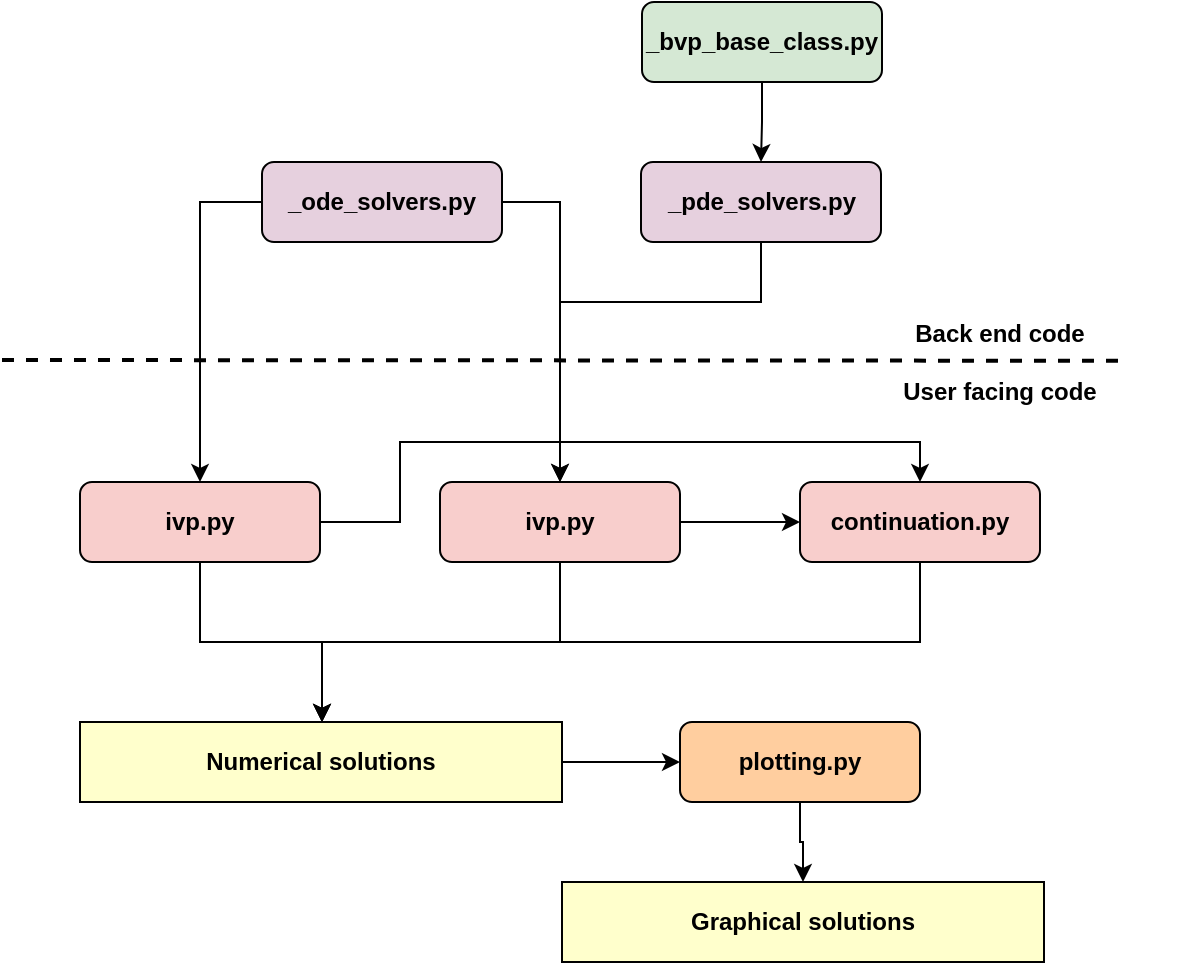 <mxfile version="21.2.1" type="github">
  <diagram name="Page-1" id="_9EPurbuYxsysqRJuucd">
    <mxGraphModel dx="1083" dy="684" grid="1" gridSize="10" guides="1" tooltips="1" connect="1" arrows="1" fold="1" page="1" pageScale="1" pageWidth="827" pageHeight="1169" math="0" shadow="0">
      <root>
        <mxCell id="0" />
        <mxCell id="1" parent="0" />
        <mxCell id="lREUI8ds92l7sFufubKW-33" value="Back end code&lt;br&gt;&lt;div&gt;&lt;br&gt;&lt;/div&gt;&lt;div&gt;User facing code&lt;/div&gt;" style="text;html=1;strokeColor=none;fillColor=none;align=center;verticalAlign=middle;whiteSpace=wrap;rounded=0;fontStyle=1" vertex="1" parent="1">
          <mxGeometry x="599" y="320" width="200" height="40" as="geometry" />
        </mxCell>
        <mxCell id="lREUI8ds92l7sFufubKW-26" style="edgeStyle=orthogonalEdgeStyle;rounded=0;orthogonalLoop=1;jettySize=auto;html=1;entryX=0.5;entryY=0;entryDx=0;entryDy=0;" edge="1" parent="1" source="lREUI8ds92l7sFufubKW-1" target="lREUI8ds92l7sFufubKW-5">
          <mxGeometry relative="1" as="geometry">
            <Array as="points">
              <mxPoint x="399" y="420" />
              <mxPoint x="399" y="380" />
              <mxPoint x="659" y="380" />
            </Array>
          </mxGeometry>
        </mxCell>
        <mxCell id="lREUI8ds92l7sFufubKW-50" value="" style="edgeStyle=orthogonalEdgeStyle;rounded=0;orthogonalLoop=1;jettySize=auto;html=1;" edge="1" parent="1" source="lREUI8ds92l7sFufubKW-1" target="lREUI8ds92l7sFufubKW-36">
          <mxGeometry relative="1" as="geometry">
            <Array as="points">
              <mxPoint x="299" y="480" />
              <mxPoint x="360" y="480" />
            </Array>
          </mxGeometry>
        </mxCell>
        <mxCell id="lREUI8ds92l7sFufubKW-1" value="&lt;div&gt;ivp.py&lt;/div&gt;" style="rounded=1;whiteSpace=wrap;html=1;fontStyle=1;fillColor=#F8CECC;" vertex="1" parent="1">
          <mxGeometry x="239" y="400" width="120" height="40" as="geometry" />
        </mxCell>
        <mxCell id="lREUI8ds92l7sFufubKW-38" style="edgeStyle=orthogonalEdgeStyle;rounded=0;orthogonalLoop=1;jettySize=auto;html=1;entryX=0.5;entryY=0;entryDx=0;entryDy=0;" edge="1" parent="1" source="lREUI8ds92l7sFufubKW-4" target="lREUI8ds92l7sFufubKW-1">
          <mxGeometry relative="1" as="geometry">
            <Array as="points">
              <mxPoint x="299" y="260" />
            </Array>
          </mxGeometry>
        </mxCell>
        <mxCell id="lREUI8ds92l7sFufubKW-39" style="edgeStyle=orthogonalEdgeStyle;rounded=0;orthogonalLoop=1;jettySize=auto;html=1;entryX=0.5;entryY=0;entryDx=0;entryDy=0;" edge="1" parent="1" source="lREUI8ds92l7sFufubKW-4" target="lREUI8ds92l7sFufubKW-15">
          <mxGeometry relative="1" as="geometry">
            <Array as="points">
              <mxPoint x="479" y="260" />
            </Array>
          </mxGeometry>
        </mxCell>
        <mxCell id="lREUI8ds92l7sFufubKW-4" value="_ode_solvers.py" style="rounded=1;whiteSpace=wrap;html=1;fontStyle=1;fillColor=#E6D0DE;" vertex="1" parent="1">
          <mxGeometry x="330" y="240" width="120" height="40" as="geometry" />
        </mxCell>
        <mxCell id="lREUI8ds92l7sFufubKW-52" value="" style="edgeStyle=orthogonalEdgeStyle;rounded=0;orthogonalLoop=1;jettySize=auto;html=1;" edge="1" parent="1" source="lREUI8ds92l7sFufubKW-5" target="lREUI8ds92l7sFufubKW-36">
          <mxGeometry relative="1" as="geometry">
            <Array as="points">
              <mxPoint x="659" y="480" />
              <mxPoint x="360" y="480" />
            </Array>
          </mxGeometry>
        </mxCell>
        <mxCell id="lREUI8ds92l7sFufubKW-5" value="continuation.py" style="rounded=1;whiteSpace=wrap;html=1;fontStyle=1;fillColor=#F8CECC;" vertex="1" parent="1">
          <mxGeometry x="599" y="400" width="120" height="40" as="geometry" />
        </mxCell>
        <mxCell id="lREUI8ds92l7sFufubKW-25" style="edgeStyle=orthogonalEdgeStyle;rounded=0;orthogonalLoop=1;jettySize=auto;html=1;entryX=0;entryY=0.5;entryDx=0;entryDy=0;fillColor=#F8CECC;" edge="1" parent="1" source="lREUI8ds92l7sFufubKW-15" target="lREUI8ds92l7sFufubKW-5">
          <mxGeometry relative="1" as="geometry" />
        </mxCell>
        <mxCell id="lREUI8ds92l7sFufubKW-51" value="" style="edgeStyle=orthogonalEdgeStyle;rounded=0;orthogonalLoop=1;jettySize=auto;html=1;" edge="1" parent="1" source="lREUI8ds92l7sFufubKW-15" target="lREUI8ds92l7sFufubKW-36">
          <mxGeometry relative="1" as="geometry">
            <Array as="points">
              <mxPoint x="479" y="480" />
              <mxPoint x="360" y="480" />
            </Array>
          </mxGeometry>
        </mxCell>
        <mxCell id="lREUI8ds92l7sFufubKW-15" value="&lt;div&gt;ivp.py&lt;/div&gt;" style="rounded=1;whiteSpace=wrap;html=1;fontStyle=1;fillColor=#F8CECC;" vertex="1" parent="1">
          <mxGeometry x="419" y="400" width="120" height="40" as="geometry" />
        </mxCell>
        <mxCell id="lREUI8ds92l7sFufubKW-40" style="edgeStyle=orthogonalEdgeStyle;rounded=0;orthogonalLoop=1;jettySize=auto;html=1;entryX=0.5;entryY=0;entryDx=0;entryDy=0;exitX=0.5;exitY=1;exitDx=0;exitDy=0;" edge="1" parent="1" source="lREUI8ds92l7sFufubKW-30" target="lREUI8ds92l7sFufubKW-15">
          <mxGeometry relative="1" as="geometry">
            <mxPoint x="480" y="390" as="targetPoint" />
            <Array as="points">
              <mxPoint x="580" y="310" />
              <mxPoint x="479" y="310" />
            </Array>
          </mxGeometry>
        </mxCell>
        <mxCell id="lREUI8ds92l7sFufubKW-30" value="&lt;div&gt;_pde_solvers.py&lt;/div&gt;" style="rounded=1;whiteSpace=wrap;html=1;fontStyle=1;fillColor=#E6D0DE;" vertex="1" parent="1">
          <mxGeometry x="519.5" y="240" width="120" height="40" as="geometry" />
        </mxCell>
        <mxCell id="lREUI8ds92l7sFufubKW-35" value="" style="endArrow=none;dashed=1;html=1;rounded=0;strokeWidth=2;" edge="1" parent="1">
          <mxGeometry width="50" height="50" relative="1" as="geometry">
            <mxPoint x="200" y="339" as="sourcePoint" />
            <mxPoint x="760" y="339.38" as="targetPoint" />
          </mxGeometry>
        </mxCell>
        <mxCell id="lREUI8ds92l7sFufubKW-55" value="" style="edgeStyle=orthogonalEdgeStyle;rounded=0;orthogonalLoop=1;jettySize=auto;html=1;" edge="1" parent="1" source="lREUI8ds92l7sFufubKW-36" target="lREUI8ds92l7sFufubKW-53">
          <mxGeometry relative="1" as="geometry" />
        </mxCell>
        <mxCell id="lREUI8ds92l7sFufubKW-36" value="&lt;b&gt;Numerical solutions&lt;br&gt;&lt;/b&gt;" style="rounded=0;whiteSpace=wrap;html=1;fillColor=#FFFFCC;" vertex="1" parent="1">
          <mxGeometry x="239" y="520" width="241" height="40" as="geometry" />
        </mxCell>
        <mxCell id="lREUI8ds92l7sFufubKW-49" value="" style="edgeStyle=orthogonalEdgeStyle;rounded=0;orthogonalLoop=1;jettySize=auto;html=1;" edge="1" parent="1" source="lREUI8ds92l7sFufubKW-48" target="lREUI8ds92l7sFufubKW-30">
          <mxGeometry relative="1" as="geometry" />
        </mxCell>
        <mxCell id="lREUI8ds92l7sFufubKW-48" value="_bvp_base_class.py" style="rounded=1;whiteSpace=wrap;html=1;fontStyle=1;fillColor=#D5E8D4;" vertex="1" parent="1">
          <mxGeometry x="520" y="160" width="120" height="40" as="geometry" />
        </mxCell>
        <mxCell id="lREUI8ds92l7sFufubKW-57" value="" style="edgeStyle=orthogonalEdgeStyle;rounded=0;orthogonalLoop=1;jettySize=auto;html=1;" edge="1" parent="1" source="lREUI8ds92l7sFufubKW-53" target="lREUI8ds92l7sFufubKW-56">
          <mxGeometry relative="1" as="geometry" />
        </mxCell>
        <mxCell id="lREUI8ds92l7sFufubKW-53" value="&lt;div&gt;plotting.py&lt;/div&gt;" style="rounded=1;whiteSpace=wrap;html=1;fontStyle=1;fillColor=#FFCE9F;" vertex="1" parent="1">
          <mxGeometry x="539" y="520" width="120" height="40" as="geometry" />
        </mxCell>
        <mxCell id="lREUI8ds92l7sFufubKW-56" value="&lt;b&gt;Graphical solutions&lt;br&gt;&lt;/b&gt;" style="rounded=0;whiteSpace=wrap;html=1;fillColor=#FFFFCC;" vertex="1" parent="1">
          <mxGeometry x="480" y="600" width="241" height="40" as="geometry" />
        </mxCell>
      </root>
    </mxGraphModel>
  </diagram>
</mxfile>
